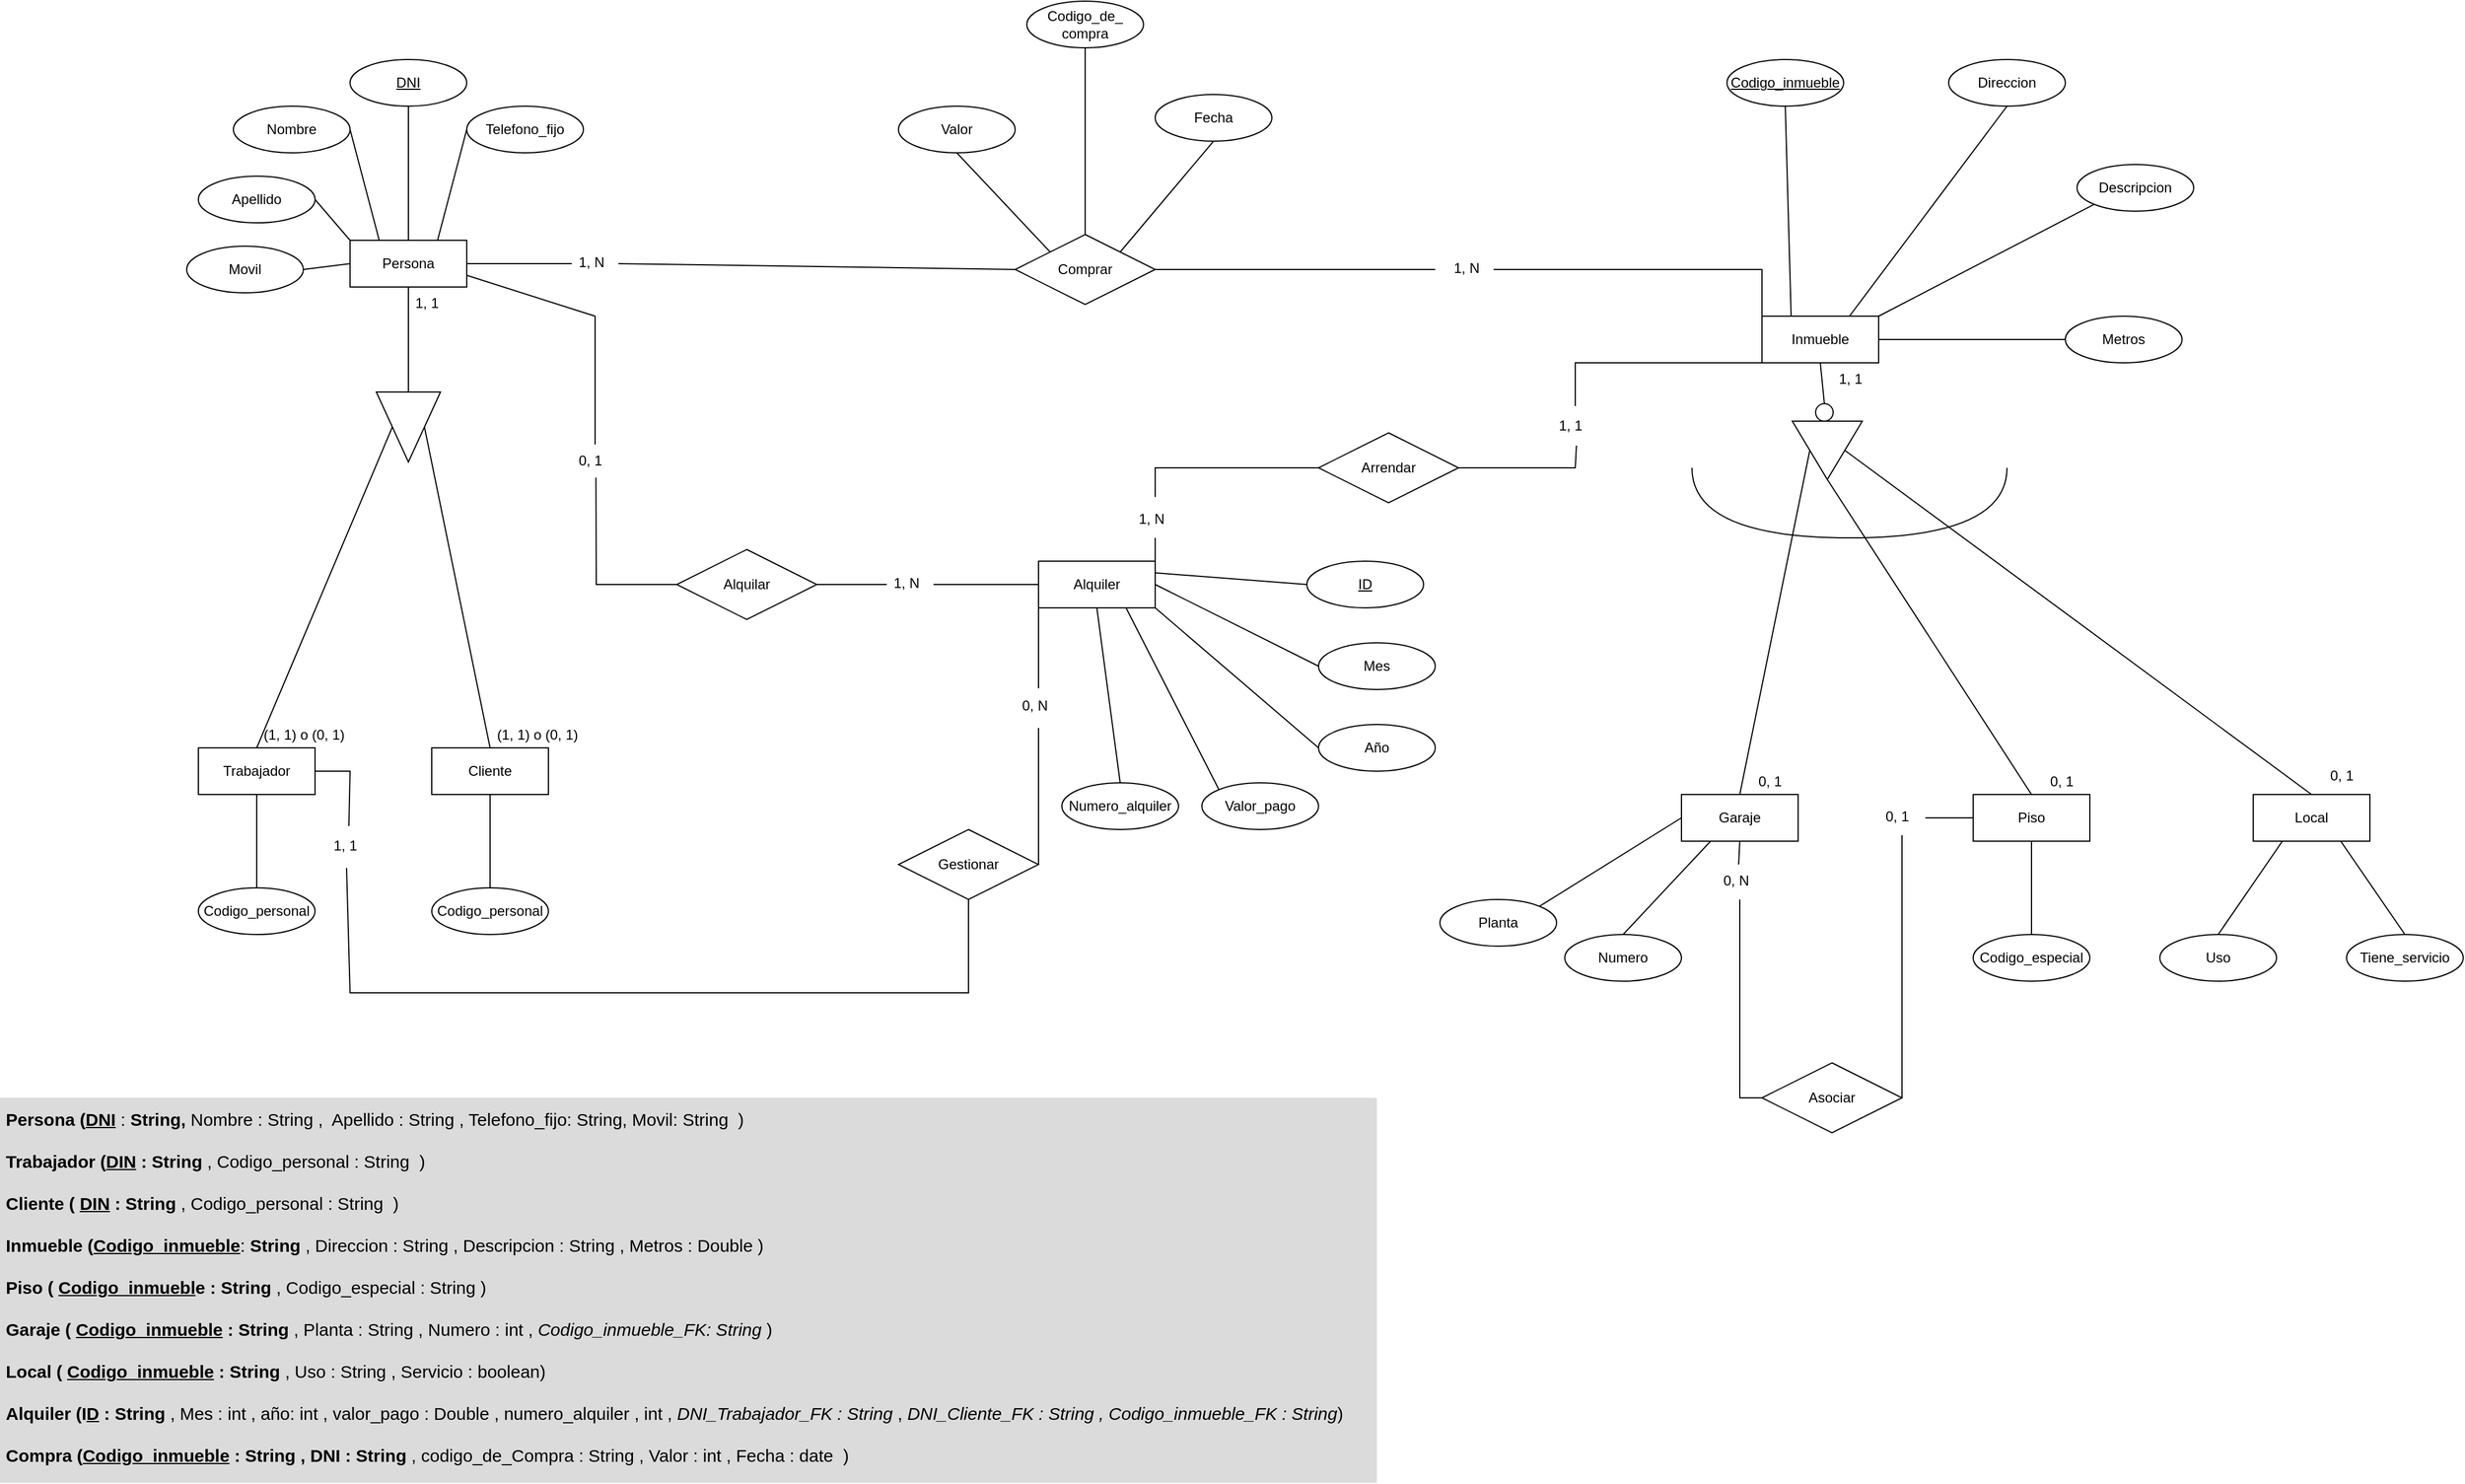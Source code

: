<mxfile version="22.0.4" type="github">
  <diagram name="Página-1" id="a1RyxE_Y-MSOX4j9OYDZ">
    <mxGraphModel dx="4014" dy="1738" grid="1" gridSize="10" guides="1" tooltips="1" connect="1" arrows="1" fold="1" page="1" pageScale="1" pageWidth="827" pageHeight="1169" math="0" shadow="0">
      <root>
        <mxCell id="0" />
        <mxCell id="1" parent="0" />
        <mxCell id="8C2Y239VdLHNd9cbPgNQ-3" value="Inmueble" style="whiteSpace=wrap;html=1;align=center;" parent="1" vertex="1">
          <mxGeometry x="830" y="410" width="100" height="40" as="geometry" />
        </mxCell>
        <mxCell id="8C2Y239VdLHNd9cbPgNQ-4" value="Piso" style="whiteSpace=wrap;html=1;align=center;" parent="1" vertex="1">
          <mxGeometry x="1011" y="820" width="100" height="40" as="geometry" />
        </mxCell>
        <mxCell id="8C2Y239VdLHNd9cbPgNQ-5" value="Local" style="whiteSpace=wrap;html=1;align=center;" parent="1" vertex="1">
          <mxGeometry x="1251" y="820" width="100" height="40" as="geometry" />
        </mxCell>
        <mxCell id="8C2Y239VdLHNd9cbPgNQ-6" value="Garaje" style="whiteSpace=wrap;html=1;align=center;" parent="1" vertex="1">
          <mxGeometry x="761" y="820" width="100" height="40" as="geometry" />
        </mxCell>
        <mxCell id="8C2Y239VdLHNd9cbPgNQ-7" value="Codigo_inmueble" style="ellipse;whiteSpace=wrap;html=1;align=center;fontStyle=4;" parent="1" vertex="1">
          <mxGeometry x="800" y="190" width="100" height="40" as="geometry" />
        </mxCell>
        <mxCell id="8C2Y239VdLHNd9cbPgNQ-9" value="Metros" style="ellipse;whiteSpace=wrap;html=1;align=center;" parent="1" vertex="1">
          <mxGeometry x="1090" y="410" width="100" height="40" as="geometry" />
        </mxCell>
        <mxCell id="8C2Y239VdLHNd9cbPgNQ-10" value="Descripcion" style="ellipse;whiteSpace=wrap;html=1;align=center;" parent="1" vertex="1">
          <mxGeometry x="1100" y="280" width="100" height="40" as="geometry" />
        </mxCell>
        <mxCell id="8C2Y239VdLHNd9cbPgNQ-11" value="Direccion" style="ellipse;whiteSpace=wrap;html=1;align=center;" parent="1" vertex="1">
          <mxGeometry x="990" y="190" width="100" height="40" as="geometry" />
        </mxCell>
        <mxCell id="8C2Y239VdLHNd9cbPgNQ-12" value="Codigo_especial" style="ellipse;whiteSpace=wrap;html=1;align=center;" parent="1" vertex="1">
          <mxGeometry x="1011" y="940" width="100" height="40" as="geometry" />
        </mxCell>
        <mxCell id="8C2Y239VdLHNd9cbPgNQ-13" value="Uso" style="ellipse;whiteSpace=wrap;html=1;align=center;" parent="1" vertex="1">
          <mxGeometry x="1171" y="940" width="100" height="40" as="geometry" />
        </mxCell>
        <mxCell id="8C2Y239VdLHNd9cbPgNQ-14" value="Tiene_servicio" style="ellipse;whiteSpace=wrap;html=1;align=center;" parent="1" vertex="1">
          <mxGeometry x="1331" y="940" width="100" height="40" as="geometry" />
        </mxCell>
        <mxCell id="8C2Y239VdLHNd9cbPgNQ-15" value="" style="endArrow=none;html=1;rounded=0;entryX=0.5;entryY=1;entryDx=0;entryDy=0;" parent="1" source="8C2Y239VdLHNd9cbPgNQ-12" target="8C2Y239VdLHNd9cbPgNQ-4" edge="1">
          <mxGeometry relative="1" as="geometry">
            <mxPoint x="891" y="840" as="sourcePoint" />
            <mxPoint x="1051" y="840" as="targetPoint" />
          </mxGeometry>
        </mxCell>
        <mxCell id="8C2Y239VdLHNd9cbPgNQ-16" value="" style="endArrow=none;html=1;rounded=0;entryX=0.25;entryY=1;entryDx=0;entryDy=0;exitX=0.5;exitY=0;exitDx=0;exitDy=0;" parent="1" source="8C2Y239VdLHNd9cbPgNQ-13" target="8C2Y239VdLHNd9cbPgNQ-5" edge="1">
          <mxGeometry relative="1" as="geometry">
            <mxPoint x="1071" y="950" as="sourcePoint" />
            <mxPoint x="1071" y="870" as="targetPoint" />
          </mxGeometry>
        </mxCell>
        <mxCell id="8C2Y239VdLHNd9cbPgNQ-17" value="" style="endArrow=none;html=1;rounded=0;entryX=0.75;entryY=1;entryDx=0;entryDy=0;exitX=0.5;exitY=0;exitDx=0;exitDy=0;" parent="1" source="8C2Y239VdLHNd9cbPgNQ-14" target="8C2Y239VdLHNd9cbPgNQ-5" edge="1">
          <mxGeometry relative="1" as="geometry">
            <mxPoint x="1231" y="950" as="sourcePoint" />
            <mxPoint x="1266" y="870" as="targetPoint" />
          </mxGeometry>
        </mxCell>
        <mxCell id="8C2Y239VdLHNd9cbPgNQ-19" value="Numero" style="ellipse;whiteSpace=wrap;html=1;align=center;" parent="1" vertex="1">
          <mxGeometry x="661" y="940" width="100" height="40" as="geometry" />
        </mxCell>
        <mxCell id="8C2Y239VdLHNd9cbPgNQ-20" value="Planta" style="ellipse;whiteSpace=wrap;html=1;align=center;" parent="1" vertex="1">
          <mxGeometry x="554" y="910" width="100" height="40" as="geometry" />
        </mxCell>
        <mxCell id="8C2Y239VdLHNd9cbPgNQ-21" value="" style="endArrow=none;html=1;rounded=0;entryX=0;entryY=0.5;entryDx=0;entryDy=0;exitX=1;exitY=0;exitDx=0;exitDy=0;" parent="1" source="8C2Y239VdLHNd9cbPgNQ-20" target="8C2Y239VdLHNd9cbPgNQ-6" edge="1">
          <mxGeometry relative="1" as="geometry">
            <mxPoint x="1071" y="950" as="sourcePoint" />
            <mxPoint x="1071" y="870" as="targetPoint" />
          </mxGeometry>
        </mxCell>
        <mxCell id="8C2Y239VdLHNd9cbPgNQ-22" value="" style="endArrow=none;html=1;rounded=0;entryX=0.25;entryY=1;entryDx=0;entryDy=0;exitX=0.5;exitY=0;exitDx=0;exitDy=0;" parent="1" source="8C2Y239VdLHNd9cbPgNQ-19" target="8C2Y239VdLHNd9cbPgNQ-6" edge="1">
          <mxGeometry relative="1" as="geometry">
            <mxPoint x="901" y="950" as="sourcePoint" />
            <mxPoint x="846" y="870" as="targetPoint" />
          </mxGeometry>
        </mxCell>
        <mxCell id="8C2Y239VdLHNd9cbPgNQ-24" value="" style="endArrow=none;html=1;rounded=0;entryX=1;entryY=0.5;entryDx=0;entryDy=0;exitX=0;exitY=0.5;exitDx=0;exitDy=0;" parent="1" source="8C2Y239VdLHNd9cbPgNQ-9" target="8C2Y239VdLHNd9cbPgNQ-3" edge="1">
          <mxGeometry relative="1" as="geometry">
            <mxPoint x="920" y="420" as="sourcePoint" />
            <mxPoint x="710" y="500" as="targetPoint" />
          </mxGeometry>
        </mxCell>
        <mxCell id="8C2Y239VdLHNd9cbPgNQ-25" value="" style="endArrow=none;html=1;rounded=0;entryX=0.25;entryY=0;entryDx=0;entryDy=0;exitX=0.5;exitY=1;exitDx=0;exitDy=0;" parent="1" source="8C2Y239VdLHNd9cbPgNQ-7" target="8C2Y239VdLHNd9cbPgNQ-3" edge="1">
          <mxGeometry relative="1" as="geometry">
            <mxPoint x="550" y="400" as="sourcePoint" />
            <mxPoint x="710" y="400" as="targetPoint" />
          </mxGeometry>
        </mxCell>
        <mxCell id="8C2Y239VdLHNd9cbPgNQ-26" value="" style="endArrow=none;html=1;rounded=0;entryX=0.5;entryY=1;entryDx=0;entryDy=0;exitX=0.75;exitY=0;exitDx=0;exitDy=0;" parent="1" source="8C2Y239VdLHNd9cbPgNQ-3" target="8C2Y239VdLHNd9cbPgNQ-11" edge="1">
          <mxGeometry relative="1" as="geometry">
            <mxPoint x="550" y="400" as="sourcePoint" />
            <mxPoint x="710" y="400" as="targetPoint" />
          </mxGeometry>
        </mxCell>
        <mxCell id="8C2Y239VdLHNd9cbPgNQ-27" value="" style="endArrow=none;html=1;rounded=0;entryX=0;entryY=1;entryDx=0;entryDy=0;exitX=1;exitY=0;exitDx=0;exitDy=0;" parent="1" source="8C2Y239VdLHNd9cbPgNQ-3" target="8C2Y239VdLHNd9cbPgNQ-10" edge="1">
          <mxGeometry relative="1" as="geometry">
            <mxPoint x="550" y="400" as="sourcePoint" />
            <mxPoint x="710" y="400" as="targetPoint" />
          </mxGeometry>
        </mxCell>
        <mxCell id="8C2Y239VdLHNd9cbPgNQ-29" value="Cliente" style="whiteSpace=wrap;html=1;align=center;" parent="1" vertex="1">
          <mxGeometry x="-310" y="780" width="100" height="40" as="geometry" />
        </mxCell>
        <mxCell id="8C2Y239VdLHNd9cbPgNQ-30" value="Trabajador" style="whiteSpace=wrap;html=1;align=center;" parent="1" vertex="1">
          <mxGeometry x="-510" y="780" width="100" height="40" as="geometry" />
        </mxCell>
        <mxCell id="8C2Y239VdLHNd9cbPgNQ-31" value="Persona" style="whiteSpace=wrap;html=1;align=center;" parent="1" vertex="1">
          <mxGeometry x="-380" y="345" width="100" height="40" as="geometry" />
        </mxCell>
        <mxCell id="8C2Y239VdLHNd9cbPgNQ-32" value="DNI" style="ellipse;whiteSpace=wrap;html=1;align=center;fontStyle=4;" parent="1" vertex="1">
          <mxGeometry x="-380" y="190" width="100" height="40" as="geometry" />
        </mxCell>
        <mxCell id="8C2Y239VdLHNd9cbPgNQ-33" value="Telefono_fijo" style="ellipse;whiteSpace=wrap;html=1;align=center;" parent="1" vertex="1">
          <mxGeometry x="-280" y="230" width="100" height="40" as="geometry" />
        </mxCell>
        <mxCell id="8C2Y239VdLHNd9cbPgNQ-35" value="Movil" style="ellipse;whiteSpace=wrap;html=1;align=center;" parent="1" vertex="1">
          <mxGeometry x="-520" y="350" width="100" height="40" as="geometry" />
        </mxCell>
        <mxCell id="8C2Y239VdLHNd9cbPgNQ-36" value="Apellido" style="ellipse;whiteSpace=wrap;html=1;align=center;" parent="1" vertex="1">
          <mxGeometry x="-510" y="290" width="100" height="40" as="geometry" />
        </mxCell>
        <mxCell id="8C2Y239VdLHNd9cbPgNQ-37" value="Nombre" style="ellipse;whiteSpace=wrap;html=1;align=center;" parent="1" vertex="1">
          <mxGeometry x="-480" y="230" width="100" height="40" as="geometry" />
        </mxCell>
        <mxCell id="8C2Y239VdLHNd9cbPgNQ-38" value="" style="endArrow=none;html=1;rounded=0;entryX=0.5;entryY=1;entryDx=0;entryDy=0;exitX=0.5;exitY=0;exitDx=0;exitDy=0;" parent="1" source="8C2Y239VdLHNd9cbPgNQ-31" target="8C2Y239VdLHNd9cbPgNQ-32" edge="1">
          <mxGeometry relative="1" as="geometry">
            <mxPoint x="-70" y="530" as="sourcePoint" />
            <mxPoint x="90" y="530" as="targetPoint" />
          </mxGeometry>
        </mxCell>
        <mxCell id="8C2Y239VdLHNd9cbPgNQ-39" value="" style="endArrow=none;html=1;rounded=0;entryX=1;entryY=0.5;entryDx=0;entryDy=0;exitX=0.25;exitY=0;exitDx=0;exitDy=0;" parent="1" source="8C2Y239VdLHNd9cbPgNQ-31" target="8C2Y239VdLHNd9cbPgNQ-37" edge="1">
          <mxGeometry relative="1" as="geometry">
            <mxPoint x="-70" y="530" as="sourcePoint" />
            <mxPoint x="90" y="530" as="targetPoint" />
          </mxGeometry>
        </mxCell>
        <mxCell id="8C2Y239VdLHNd9cbPgNQ-40" value="" style="endArrow=none;html=1;rounded=0;entryX=0;entryY=0;entryDx=0;entryDy=0;exitX=1;exitY=0.5;exitDx=0;exitDy=0;" parent="1" source="8C2Y239VdLHNd9cbPgNQ-36" target="8C2Y239VdLHNd9cbPgNQ-31" edge="1">
          <mxGeometry relative="1" as="geometry">
            <mxPoint x="-420" y="370" as="sourcePoint" />
            <mxPoint x="90" y="530" as="targetPoint" />
          </mxGeometry>
        </mxCell>
        <mxCell id="8C2Y239VdLHNd9cbPgNQ-41" value="" style="endArrow=none;html=1;rounded=0;entryX=0;entryY=0.5;entryDx=0;entryDy=0;exitX=0.75;exitY=0;exitDx=0;exitDy=0;" parent="1" source="8C2Y239VdLHNd9cbPgNQ-31" target="8C2Y239VdLHNd9cbPgNQ-33" edge="1">
          <mxGeometry relative="1" as="geometry">
            <mxPoint x="-345" y="360" as="sourcePoint" />
            <mxPoint x="-370" y="260" as="targetPoint" />
          </mxGeometry>
        </mxCell>
        <mxCell id="8C2Y239VdLHNd9cbPgNQ-43" value="" style="endArrow=none;html=1;rounded=0;entryX=1;entryY=0.5;entryDx=0;entryDy=0;exitX=0;exitY=0.5;exitDx=0;exitDy=0;" parent="1" source="8C2Y239VdLHNd9cbPgNQ-31" target="8C2Y239VdLHNd9cbPgNQ-35" edge="1">
          <mxGeometry relative="1" as="geometry">
            <mxPoint x="-70" y="530" as="sourcePoint" />
            <mxPoint x="90" y="530" as="targetPoint" />
          </mxGeometry>
        </mxCell>
        <mxCell id="8C2Y239VdLHNd9cbPgNQ-44" value="Codigo_personal" style="ellipse;whiteSpace=wrap;html=1;align=center;" parent="1" vertex="1">
          <mxGeometry x="-510" y="900" width="100" height="40" as="geometry" />
        </mxCell>
        <mxCell id="8C2Y239VdLHNd9cbPgNQ-45" value="Codigo_personal" style="ellipse;whiteSpace=wrap;html=1;align=center;" parent="1" vertex="1">
          <mxGeometry x="-310" y="900" width="100" height="40" as="geometry" />
        </mxCell>
        <mxCell id="8C2Y239VdLHNd9cbPgNQ-46" value="" style="endArrow=none;html=1;rounded=0;exitX=0.5;exitY=0;exitDx=0;exitDy=0;entryX=0.5;entryY=1;entryDx=0;entryDy=0;" parent="1" source="8C2Y239VdLHNd9cbPgNQ-44" target="8C2Y239VdLHNd9cbPgNQ-30" edge="1">
          <mxGeometry relative="1" as="geometry">
            <mxPoint x="-100" y="900" as="sourcePoint" />
            <mxPoint x="60" y="900" as="targetPoint" />
          </mxGeometry>
        </mxCell>
        <mxCell id="8C2Y239VdLHNd9cbPgNQ-47" value="" style="endArrow=none;html=1;rounded=0;exitX=0.5;exitY=0;exitDx=0;exitDy=0;entryX=0.5;entryY=1;entryDx=0;entryDy=0;" parent="1" source="8C2Y239VdLHNd9cbPgNQ-45" target="8C2Y239VdLHNd9cbPgNQ-29" edge="1">
          <mxGeometry relative="1" as="geometry">
            <mxPoint x="-450" y="910" as="sourcePoint" />
            <mxPoint x="-450" y="830" as="targetPoint" />
          </mxGeometry>
        </mxCell>
        <mxCell id="8C2Y239VdLHNd9cbPgNQ-48" value="Comprar" style="shape=rhombus;perimeter=rhombusPerimeter;whiteSpace=wrap;html=1;align=center;" parent="1" vertex="1">
          <mxGeometry x="190" y="340" width="120" height="60" as="geometry" />
        </mxCell>
        <mxCell id="8C2Y239VdLHNd9cbPgNQ-52" value="" style="endArrow=none;html=1;rounded=0;entryX=0;entryY=0;entryDx=0;entryDy=0;exitX=1;exitY=0.5;exitDx=0;exitDy=0;" parent="1" source="8C2Y239VdLHNd9cbPgNQ-54" target="8C2Y239VdLHNd9cbPgNQ-3" edge="1">
          <mxGeometry relative="1" as="geometry">
            <mxPoint x="160" y="500" as="sourcePoint" />
            <mxPoint x="320" y="500" as="targetPoint" />
            <Array as="points">
              <mxPoint x="670" y="370" />
              <mxPoint x="830" y="370" />
            </Array>
          </mxGeometry>
        </mxCell>
        <mxCell id="8C2Y239VdLHNd9cbPgNQ-55" value="" style="endArrow=none;html=1;rounded=0;exitX=1;exitY=0.5;exitDx=0;exitDy=0;" parent="1" source="8C2Y239VdLHNd9cbPgNQ-48" edge="1">
          <mxGeometry relative="1" as="geometry">
            <mxPoint x="310" y="370" as="sourcePoint" />
            <mxPoint x="550" y="370" as="targetPoint" />
            <Array as="points" />
          </mxGeometry>
        </mxCell>
        <mxCell id="8C2Y239VdLHNd9cbPgNQ-54" value="1, N" style="text;strokeColor=none;fillColor=none;spacingLeft=4;spacingRight=4;overflow=hidden;rotatable=0;points=[[0,0.5],[1,0.5]];portConstraint=eastwest;fontSize=12;whiteSpace=wrap;html=1;" parent="1" vertex="1">
          <mxGeometry x="560" y="355" width="40" height="30" as="geometry" />
        </mxCell>
        <mxCell id="8C2Y239VdLHNd9cbPgNQ-57" value="" style="endArrow=none;html=1;rounded=0;exitX=1;exitY=0.5;exitDx=0;exitDy=0;entryX=0;entryY=0.5;entryDx=0;entryDy=0;" parent="1" source="8C2Y239VdLHNd9cbPgNQ-31" target="8C2Y239VdLHNd9cbPgNQ-56" edge="1">
          <mxGeometry relative="1" as="geometry">
            <mxPoint x="-280" y="360" as="sourcePoint" />
            <mxPoint x="-40" y="300" as="targetPoint" />
            <Array as="points" />
          </mxGeometry>
        </mxCell>
        <mxCell id="8C2Y239VdLHNd9cbPgNQ-56" value="1, N" style="text;strokeColor=none;fillColor=none;spacingLeft=4;spacingRight=4;overflow=hidden;rotatable=0;points=[[0,0.5],[1,0.5]];portConstraint=eastwest;fontSize=12;whiteSpace=wrap;html=1;" parent="1" vertex="1">
          <mxGeometry x="-190" y="350" width="40" height="30" as="geometry" />
        </mxCell>
        <mxCell id="8C2Y239VdLHNd9cbPgNQ-58" value="" style="endArrow=none;html=1;rounded=0;exitX=1;exitY=0.5;exitDx=0;exitDy=0;entryX=0;entryY=0.5;entryDx=0;entryDy=0;" parent="1" source="8C2Y239VdLHNd9cbPgNQ-56" target="8C2Y239VdLHNd9cbPgNQ-48" edge="1">
          <mxGeometry relative="1" as="geometry">
            <mxPoint x="160" y="600" as="sourcePoint" />
            <mxPoint x="320" y="600" as="targetPoint" />
          </mxGeometry>
        </mxCell>
        <mxCell id="8C2Y239VdLHNd9cbPgNQ-59" value="Codigo_de_ compra" style="ellipse;whiteSpace=wrap;html=1;align=center;" parent="1" vertex="1">
          <mxGeometry x="200" y="140" width="100" height="40" as="geometry" />
        </mxCell>
        <mxCell id="8C2Y239VdLHNd9cbPgNQ-60" value="Valor" style="ellipse;whiteSpace=wrap;html=1;align=center;" parent="1" vertex="1">
          <mxGeometry x="90" y="230" width="100" height="40" as="geometry" />
        </mxCell>
        <mxCell id="8C2Y239VdLHNd9cbPgNQ-61" value="Fecha" style="ellipse;whiteSpace=wrap;html=1;align=center;" parent="1" vertex="1">
          <mxGeometry x="310" y="220" width="100" height="40" as="geometry" />
        </mxCell>
        <mxCell id="8C2Y239VdLHNd9cbPgNQ-62" value="" style="endArrow=none;html=1;rounded=0;exitX=0.5;exitY=0;exitDx=0;exitDy=0;entryX=0.5;entryY=1;entryDx=0;entryDy=0;" parent="1" source="8C2Y239VdLHNd9cbPgNQ-48" target="8C2Y239VdLHNd9cbPgNQ-59" edge="1">
          <mxGeometry relative="1" as="geometry">
            <mxPoint x="160" y="300" as="sourcePoint" />
            <mxPoint x="320" y="300" as="targetPoint" />
          </mxGeometry>
        </mxCell>
        <mxCell id="8C2Y239VdLHNd9cbPgNQ-63" value="" style="endArrow=none;html=1;rounded=0;exitX=0.5;exitY=1;exitDx=0;exitDy=0;entryX=0;entryY=0;entryDx=0;entryDy=0;" parent="1" source="8C2Y239VdLHNd9cbPgNQ-60" target="8C2Y239VdLHNd9cbPgNQ-48" edge="1">
          <mxGeometry relative="1" as="geometry">
            <mxPoint x="160" y="300" as="sourcePoint" />
            <mxPoint x="320" y="300" as="targetPoint" />
          </mxGeometry>
        </mxCell>
        <mxCell id="8C2Y239VdLHNd9cbPgNQ-64" value="" style="endArrow=none;html=1;rounded=0;entryX=0.5;entryY=1;entryDx=0;entryDy=0;exitX=1;exitY=0;exitDx=0;exitDy=0;" parent="1" source="8C2Y239VdLHNd9cbPgNQ-48" target="8C2Y239VdLHNd9cbPgNQ-61" edge="1">
          <mxGeometry relative="1" as="geometry">
            <mxPoint x="160" y="300" as="sourcePoint" />
            <mxPoint x="320" y="300" as="targetPoint" />
          </mxGeometry>
        </mxCell>
        <mxCell id="8C2Y239VdLHNd9cbPgNQ-65" value="Alquiler" style="whiteSpace=wrap;html=1;align=center;" parent="1" vertex="1">
          <mxGeometry x="210" y="620" width="100" height="40" as="geometry" />
        </mxCell>
        <mxCell id="8C2Y239VdLHNd9cbPgNQ-67" value="Arrendar" style="shape=rhombus;perimeter=rhombusPerimeter;whiteSpace=wrap;html=1;align=center;" parent="1" vertex="1">
          <mxGeometry x="450" y="510" width="120" height="60" as="geometry" />
        </mxCell>
        <mxCell id="8C2Y239VdLHNd9cbPgNQ-68" value="Gestionar" style="shape=rhombus;perimeter=rhombusPerimeter;whiteSpace=wrap;html=1;align=center;" parent="1" vertex="1">
          <mxGeometry x="90" y="850" width="120" height="60" as="geometry" />
        </mxCell>
        <mxCell id="8C2Y239VdLHNd9cbPgNQ-69" value="ID" style="ellipse;whiteSpace=wrap;html=1;align=center;fontStyle=4;" parent="1" vertex="1">
          <mxGeometry x="440" y="620" width="100" height="40" as="geometry" />
        </mxCell>
        <mxCell id="8C2Y239VdLHNd9cbPgNQ-70" value="Numero_alquiler" style="ellipse;whiteSpace=wrap;html=1;align=center;" parent="1" vertex="1">
          <mxGeometry x="230" y="810" width="100" height="40" as="geometry" />
        </mxCell>
        <mxCell id="8C2Y239VdLHNd9cbPgNQ-71" value="Valor_pago" style="ellipse;whiteSpace=wrap;html=1;align=center;" parent="1" vertex="1">
          <mxGeometry x="350" y="810" width="100" height="40" as="geometry" />
        </mxCell>
        <mxCell id="8C2Y239VdLHNd9cbPgNQ-72" value="Año" style="ellipse;whiteSpace=wrap;html=1;align=center;" parent="1" vertex="1">
          <mxGeometry x="450" y="760" width="100" height="40" as="geometry" />
        </mxCell>
        <mxCell id="8C2Y239VdLHNd9cbPgNQ-73" value="Mes" style="ellipse;whiteSpace=wrap;html=1;align=center;" parent="1" vertex="1">
          <mxGeometry x="450" y="690" width="100" height="40" as="geometry" />
        </mxCell>
        <mxCell id="8C2Y239VdLHNd9cbPgNQ-74" value="" style="endArrow=none;html=1;rounded=0;entryX=0;entryY=1;entryDx=0;entryDy=0;exitX=0.5;exitY=-0.1;exitDx=0;exitDy=0;exitPerimeter=0;" parent="1" source="8C2Y239VdLHNd9cbPgNQ-76" target="8C2Y239VdLHNd9cbPgNQ-3" edge="1">
          <mxGeometry relative="1" as="geometry">
            <mxPoint x="670" y="500" as="sourcePoint" />
            <mxPoint x="260" y="450" as="targetPoint" />
            <Array as="points">
              <mxPoint x="670" y="450" />
            </Array>
          </mxGeometry>
        </mxCell>
        <mxCell id="8C2Y239VdLHNd9cbPgNQ-75" value="" style="endArrow=none;html=1;rounded=0;entryX=0;entryY=0.5;entryDx=0;entryDy=0;exitX=0.5;exitY=-0.167;exitDx=0;exitDy=0;exitPerimeter=0;" parent="1" source="8C2Y239VdLHNd9cbPgNQ-78" target="8C2Y239VdLHNd9cbPgNQ-67" edge="1">
          <mxGeometry relative="1" as="geometry">
            <mxPoint x="100" y="450" as="sourcePoint" />
            <mxPoint x="260" y="450" as="targetPoint" />
            <Array as="points">
              <mxPoint x="310" y="540" />
            </Array>
          </mxGeometry>
        </mxCell>
        <mxCell id="8C2Y239VdLHNd9cbPgNQ-77" value="" style="endArrow=none;html=1;rounded=0;entryX=0.525;entryY=1.033;entryDx=0;entryDy=0;exitX=1;exitY=0.5;exitDx=0;exitDy=0;entryPerimeter=0;" parent="1" source="8C2Y239VdLHNd9cbPgNQ-67" target="8C2Y239VdLHNd9cbPgNQ-76" edge="1">
          <mxGeometry relative="1" as="geometry">
            <mxPoint x="570" y="540" as="sourcePoint" />
            <mxPoint x="670" y="460" as="targetPoint" />
            <Array as="points">
              <mxPoint x="670" y="540" />
            </Array>
          </mxGeometry>
        </mxCell>
        <mxCell id="8C2Y239VdLHNd9cbPgNQ-76" value="1, 1" style="text;strokeColor=none;fillColor=none;spacingLeft=4;spacingRight=4;overflow=hidden;rotatable=0;points=[[0,0.5],[1,0.5]];portConstraint=eastwest;fontSize=12;whiteSpace=wrap;html=1;" parent="1" vertex="1">
          <mxGeometry x="650" y="490" width="40" height="30" as="geometry" />
        </mxCell>
        <mxCell id="8C2Y239VdLHNd9cbPgNQ-78" value="1, N" style="text;strokeColor=none;fillColor=none;spacingLeft=4;spacingRight=4;overflow=hidden;rotatable=0;points=[[0,0.5],[1,0.5]];portConstraint=eastwest;fontSize=12;whiteSpace=wrap;html=1;" parent="1" vertex="1">
          <mxGeometry x="290" y="570" width="40" height="30" as="geometry" />
        </mxCell>
        <mxCell id="8C2Y239VdLHNd9cbPgNQ-80" value="" style="endArrow=none;html=1;rounded=0;exitX=1;exitY=0;exitDx=0;exitDy=0;" parent="1" source="8C2Y239VdLHNd9cbPgNQ-65" edge="1">
          <mxGeometry relative="1" as="geometry">
            <mxPoint x="100" y="650" as="sourcePoint" />
            <mxPoint x="310" y="600" as="targetPoint" />
          </mxGeometry>
        </mxCell>
        <mxCell id="8C2Y239VdLHNd9cbPgNQ-82" value="" style="endArrow=none;html=1;rounded=0;entryX=0;entryY=1;entryDx=0;entryDy=0;exitX=0.5;exitY=-0.033;exitDx=0;exitDy=0;exitPerimeter=0;" parent="1" source="8C2Y239VdLHNd9cbPgNQ-99" target="8C2Y239VdLHNd9cbPgNQ-65" edge="1">
          <mxGeometry relative="1" as="geometry">
            <mxPoint x="100" y="650" as="sourcePoint" />
            <mxPoint x="260" y="650" as="targetPoint" />
            <Array as="points" />
          </mxGeometry>
        </mxCell>
        <mxCell id="8C2Y239VdLHNd9cbPgNQ-90" value="Alquilar" style="shape=rhombus;perimeter=rhombusPerimeter;whiteSpace=wrap;html=1;align=center;" parent="1" vertex="1">
          <mxGeometry x="-100" y="610" width="120" height="60" as="geometry" />
        </mxCell>
        <mxCell id="8C2Y239VdLHNd9cbPgNQ-91" value="" style="endArrow=none;html=1;rounded=0;exitX=0.518;exitY=0.947;exitDx=0;exitDy=0;entryX=0;entryY=0.5;entryDx=0;entryDy=0;exitPerimeter=0;" parent="1" source="8C2Y239VdLHNd9cbPgNQ-104" target="8C2Y239VdLHNd9cbPgNQ-90" edge="1">
          <mxGeometry relative="1" as="geometry">
            <mxPoint x="100" y="850" as="sourcePoint" />
            <mxPoint x="260" y="850" as="targetPoint" />
            <Array as="points">
              <mxPoint x="-169" y="640" />
            </Array>
          </mxGeometry>
        </mxCell>
        <mxCell id="8C2Y239VdLHNd9cbPgNQ-93" value="" style="endArrow=none;html=1;rounded=0;entryX=0;entryY=0.5;entryDx=0;entryDy=0;exitX=1;exitY=0.5;exitDx=0;exitDy=0;" parent="1" source="8C2Y239VdLHNd9cbPgNQ-102" target="8C2Y239VdLHNd9cbPgNQ-65" edge="1">
          <mxGeometry relative="1" as="geometry">
            <mxPoint x="100" y="850" as="sourcePoint" />
            <mxPoint x="260" y="850" as="targetPoint" />
          </mxGeometry>
        </mxCell>
        <mxCell id="8C2Y239VdLHNd9cbPgNQ-94" value="" style="endArrow=none;html=1;rounded=0;exitX=0.5;exitY=1;exitDx=0;exitDy=0;entryX=0.5;entryY=0;entryDx=0;entryDy=0;" parent="1" source="8C2Y239VdLHNd9cbPgNQ-65" target="8C2Y239VdLHNd9cbPgNQ-70" edge="1">
          <mxGeometry relative="1" as="geometry">
            <mxPoint x="100" y="850" as="sourcePoint" />
            <mxPoint x="260" y="850" as="targetPoint" />
          </mxGeometry>
        </mxCell>
        <mxCell id="8C2Y239VdLHNd9cbPgNQ-95" value="" style="endArrow=none;html=1;rounded=0;exitX=0.75;exitY=1;exitDx=0;exitDy=0;entryX=0;entryY=0;entryDx=0;entryDy=0;" parent="1" source="8C2Y239VdLHNd9cbPgNQ-65" target="8C2Y239VdLHNd9cbPgNQ-71" edge="1">
          <mxGeometry relative="1" as="geometry">
            <mxPoint x="270" y="670" as="sourcePoint" />
            <mxPoint x="290" y="820" as="targetPoint" />
          </mxGeometry>
        </mxCell>
        <mxCell id="8C2Y239VdLHNd9cbPgNQ-96" value="" style="endArrow=none;html=1;rounded=0;exitX=1;exitY=1;exitDx=0;exitDy=0;entryX=0;entryY=0.5;entryDx=0;entryDy=0;" parent="1" source="8C2Y239VdLHNd9cbPgNQ-65" target="8C2Y239VdLHNd9cbPgNQ-72" edge="1">
          <mxGeometry relative="1" as="geometry">
            <mxPoint x="295" y="670" as="sourcePoint" />
            <mxPoint x="365" y="826" as="targetPoint" />
          </mxGeometry>
        </mxCell>
        <mxCell id="8C2Y239VdLHNd9cbPgNQ-97" value="" style="endArrow=none;html=1;rounded=0;exitX=1;exitY=0.5;exitDx=0;exitDy=0;entryX=0;entryY=0.5;entryDx=0;entryDy=0;" parent="1" source="8C2Y239VdLHNd9cbPgNQ-65" target="8C2Y239VdLHNd9cbPgNQ-73" edge="1">
          <mxGeometry relative="1" as="geometry">
            <mxPoint x="320" y="670" as="sourcePoint" />
            <mxPoint x="460" y="790" as="targetPoint" />
          </mxGeometry>
        </mxCell>
        <mxCell id="8C2Y239VdLHNd9cbPgNQ-98" value="" style="endArrow=none;html=1;rounded=0;exitX=1;exitY=0.25;exitDx=0;exitDy=0;entryX=0;entryY=0.5;entryDx=0;entryDy=0;" parent="1" source="8C2Y239VdLHNd9cbPgNQ-65" target="8C2Y239VdLHNd9cbPgNQ-69" edge="1">
          <mxGeometry relative="1" as="geometry">
            <mxPoint x="320" y="650" as="sourcePoint" />
            <mxPoint x="460" y="720" as="targetPoint" />
          </mxGeometry>
        </mxCell>
        <mxCell id="8C2Y239VdLHNd9cbPgNQ-99" value="0, N" style="text;strokeColor=none;fillColor=none;spacingLeft=4;spacingRight=4;overflow=hidden;rotatable=0;points=[[0,0.5],[1,0.5]];portConstraint=eastwest;fontSize=12;whiteSpace=wrap;html=1;" parent="1" vertex="1">
          <mxGeometry x="190" y="730" width="40" height="30" as="geometry" />
        </mxCell>
        <mxCell id="8C2Y239VdLHNd9cbPgNQ-101" value="" style="endArrow=none;html=1;rounded=0;entryX=0.5;entryY=1.1;entryDx=0;entryDy=0;entryPerimeter=0;exitX=1;exitY=0.5;exitDx=0;exitDy=0;" parent="1" source="8C2Y239VdLHNd9cbPgNQ-68" target="8C2Y239VdLHNd9cbPgNQ-99" edge="1">
          <mxGeometry relative="1" as="geometry">
            <mxPoint x="100" y="850" as="sourcePoint" />
            <mxPoint x="260" y="850" as="targetPoint" />
          </mxGeometry>
        </mxCell>
        <mxCell id="8C2Y239VdLHNd9cbPgNQ-103" value="" style="endArrow=none;html=1;rounded=0;entryX=0;entryY=0.5;entryDx=0;entryDy=0;exitX=1;exitY=0.5;exitDx=0;exitDy=0;" parent="1" source="8C2Y239VdLHNd9cbPgNQ-90" target="8C2Y239VdLHNd9cbPgNQ-102" edge="1">
          <mxGeometry relative="1" as="geometry">
            <mxPoint x="20" y="640" as="sourcePoint" />
            <mxPoint x="210" y="640" as="targetPoint" />
          </mxGeometry>
        </mxCell>
        <mxCell id="8C2Y239VdLHNd9cbPgNQ-102" value="1, N" style="text;strokeColor=none;fillColor=none;spacingLeft=4;spacingRight=4;overflow=hidden;rotatable=0;points=[[0,0.5],[1,0.5]];portConstraint=eastwest;fontSize=12;whiteSpace=wrap;html=1;" parent="1" vertex="1">
          <mxGeometry x="80" y="625" width="40" height="30" as="geometry" />
        </mxCell>
        <mxCell id="8C2Y239VdLHNd9cbPgNQ-104" value="0, 1" style="text;strokeColor=none;fillColor=none;spacingLeft=4;spacingRight=4;overflow=hidden;rotatable=0;points=[[0,0.5],[1,0.5]];portConstraint=eastwest;fontSize=12;whiteSpace=wrap;html=1;" parent="1" vertex="1">
          <mxGeometry x="-190" y="520" width="40" height="30" as="geometry" />
        </mxCell>
        <mxCell id="8C2Y239VdLHNd9cbPgNQ-107" value="" style="endArrow=none;html=1;rounded=0;exitX=1;exitY=0.75;exitDx=0;exitDy=0;" parent="1" source="8C2Y239VdLHNd9cbPgNQ-31" edge="1">
          <mxGeometry relative="1" as="geometry">
            <mxPoint x="100" y="750" as="sourcePoint" />
            <mxPoint x="-170" y="520" as="targetPoint" />
            <Array as="points">
              <mxPoint x="-170" y="410" />
            </Array>
          </mxGeometry>
        </mxCell>
        <mxCell id="8C2Y239VdLHNd9cbPgNQ-108" value="1, 1" style="text;strokeColor=none;fillColor=none;spacingLeft=4;spacingRight=4;overflow=hidden;rotatable=0;points=[[0,0.5],[1,0.5]];portConstraint=eastwest;fontSize=12;whiteSpace=wrap;html=1;" parent="1" vertex="1">
          <mxGeometry x="-400" y="850" width="40" height="30" as="geometry" />
        </mxCell>
        <mxCell id="8C2Y239VdLHNd9cbPgNQ-109" value="" style="endArrow=none;html=1;rounded=0;exitX=1;exitY=0.5;exitDx=0;exitDy=0;entryX=0.475;entryY=-0.1;entryDx=0;entryDy=0;entryPerimeter=0;" parent="1" source="8C2Y239VdLHNd9cbPgNQ-30" target="8C2Y239VdLHNd9cbPgNQ-108" edge="1">
          <mxGeometry relative="1" as="geometry">
            <mxPoint x="100" y="650" as="sourcePoint" />
            <mxPoint x="260" y="650" as="targetPoint" />
            <Array as="points">
              <mxPoint x="-380" y="800" />
            </Array>
          </mxGeometry>
        </mxCell>
        <mxCell id="8C2Y239VdLHNd9cbPgNQ-110" value="" style="endArrow=none;html=1;rounded=0;exitX=0.425;exitY=1.1;exitDx=0;exitDy=0;exitPerimeter=0;entryX=0.5;entryY=1;entryDx=0;entryDy=0;" parent="1" source="8C2Y239VdLHNd9cbPgNQ-108" target="8C2Y239VdLHNd9cbPgNQ-68" edge="1">
          <mxGeometry relative="1" as="geometry">
            <mxPoint x="100" y="650" as="sourcePoint" />
            <mxPoint x="260" y="650" as="targetPoint" />
            <Array as="points">
              <mxPoint x="-380" y="990" />
              <mxPoint x="150" y="990" />
            </Array>
          </mxGeometry>
        </mxCell>
        <mxCell id="8C2Y239VdLHNd9cbPgNQ-111" value="" style="ellipse;whiteSpace=wrap;html=1;aspect=fixed;" parent="1" vertex="1">
          <mxGeometry x="876" y="485" width="15" height="15" as="geometry" />
        </mxCell>
        <mxCell id="8C2Y239VdLHNd9cbPgNQ-114" value="" style="triangle;whiteSpace=wrap;html=1;rotation=90;" parent="1" vertex="1">
          <mxGeometry x="861" y="495" width="50" height="60" as="geometry" />
        </mxCell>
        <mxCell id="8C2Y239VdLHNd9cbPgNQ-115" value="" style="endArrow=none;html=1;rounded=0;edgeStyle=orthogonalEdgeStyle;curved=1;" parent="1" edge="1">
          <mxGeometry width="50" height="50" relative="1" as="geometry">
            <mxPoint x="770" y="540" as="sourcePoint" />
            <mxPoint x="1040" y="540" as="targetPoint" />
            <Array as="points">
              <mxPoint x="770" y="600" />
              <mxPoint x="1040" y="600" />
            </Array>
          </mxGeometry>
        </mxCell>
        <mxCell id="8C2Y239VdLHNd9cbPgNQ-116" value="" style="endArrow=none;html=1;rounded=0;exitX=0.5;exitY=1;exitDx=0;exitDy=0;entryX=0.5;entryY=0;entryDx=0;entryDy=0;" parent="1" source="8C2Y239VdLHNd9cbPgNQ-3" target="8C2Y239VdLHNd9cbPgNQ-111" edge="1">
          <mxGeometry relative="1" as="geometry">
            <mxPoint x="860" y="650" as="sourcePoint" />
            <mxPoint x="1020" y="650" as="targetPoint" />
          </mxGeometry>
        </mxCell>
        <mxCell id="8C2Y239VdLHNd9cbPgNQ-118" value="" style="endArrow=none;html=1;rounded=0;exitX=0.5;exitY=0;exitDx=0;exitDy=0;entryX=0.5;entryY=1;entryDx=0;entryDy=0;" parent="1" source="8C2Y239VdLHNd9cbPgNQ-6" target="8C2Y239VdLHNd9cbPgNQ-114" edge="1">
          <mxGeometry relative="1" as="geometry">
            <mxPoint x="860" y="650" as="sourcePoint" />
            <mxPoint x="1020" y="650" as="targetPoint" />
          </mxGeometry>
        </mxCell>
        <mxCell id="8C2Y239VdLHNd9cbPgNQ-119" value="" style="endArrow=none;html=1;rounded=0;exitX=0.5;exitY=0;exitDx=0;exitDy=0;entryX=1;entryY=0.5;entryDx=0;entryDy=0;" parent="1" source="8C2Y239VdLHNd9cbPgNQ-4" target="8C2Y239VdLHNd9cbPgNQ-114" edge="1">
          <mxGeometry relative="1" as="geometry">
            <mxPoint x="821" y="830" as="sourcePoint" />
            <mxPoint x="881" y="535" as="targetPoint" />
          </mxGeometry>
        </mxCell>
        <mxCell id="8C2Y239VdLHNd9cbPgNQ-120" value="" style="endArrow=none;html=1;rounded=0;exitX=0.5;exitY=0;exitDx=0;exitDy=0;entryX=0.5;entryY=0;entryDx=0;entryDy=0;" parent="1" source="8C2Y239VdLHNd9cbPgNQ-5" target="8C2Y239VdLHNd9cbPgNQ-114" edge="1">
          <mxGeometry relative="1" as="geometry">
            <mxPoint x="1071" y="830" as="sourcePoint" />
            <mxPoint x="896" y="560" as="targetPoint" />
          </mxGeometry>
        </mxCell>
        <mxCell id="8C2Y239VdLHNd9cbPgNQ-121" value="" style="triangle;whiteSpace=wrap;html=1;rotation=90;" parent="1" vertex="1">
          <mxGeometry x="-360" y="477.5" width="60" height="55" as="geometry" />
        </mxCell>
        <mxCell id="8C2Y239VdLHNd9cbPgNQ-129" value="" style="endArrow=none;html=1;rounded=0;exitX=0;exitY=0.5;exitDx=0;exitDy=0;entryX=0.5;entryY=1;entryDx=0;entryDy=0;" parent="1" source="8C2Y239VdLHNd9cbPgNQ-121" target="8C2Y239VdLHNd9cbPgNQ-31" edge="1">
          <mxGeometry relative="1" as="geometry">
            <mxPoint x="-200" y="450" as="sourcePoint" />
            <mxPoint x="-40" y="450" as="targetPoint" />
          </mxGeometry>
        </mxCell>
        <mxCell id="8C2Y239VdLHNd9cbPgNQ-130" value="" style="endArrow=none;html=1;rounded=0;exitX=0.5;exitY=0;exitDx=0;exitDy=0;entryX=0.5;entryY=1;entryDx=0;entryDy=0;" parent="1" source="8C2Y239VdLHNd9cbPgNQ-30" target="8C2Y239VdLHNd9cbPgNQ-121" edge="1">
          <mxGeometry relative="1" as="geometry">
            <mxPoint x="-200" y="450" as="sourcePoint" />
            <mxPoint x="-40" y="450" as="targetPoint" />
          </mxGeometry>
        </mxCell>
        <mxCell id="8C2Y239VdLHNd9cbPgNQ-131" value="" style="endArrow=none;html=1;rounded=0;exitX=0.5;exitY=0;exitDx=0;exitDy=0;entryX=0.5;entryY=0;entryDx=0;entryDy=0;" parent="1" source="8C2Y239VdLHNd9cbPgNQ-29" target="8C2Y239VdLHNd9cbPgNQ-121" edge="1">
          <mxGeometry relative="1" as="geometry">
            <mxPoint x="-450" y="790" as="sourcePoint" />
            <mxPoint x="-334" y="515" as="targetPoint" />
          </mxGeometry>
        </mxCell>
        <mxCell id="mChdOUFastBPx474Icfq-1" value="Asociar" style="shape=rhombus;perimeter=rhombusPerimeter;whiteSpace=wrap;html=1;align=center;" parent="1" vertex="1">
          <mxGeometry x="830" y="1050" width="120" height="60" as="geometry" />
        </mxCell>
        <mxCell id="mChdOUFastBPx474Icfq-2" value="" style="endArrow=none;html=1;rounded=0;entryX=0.5;entryY=1;entryDx=0;entryDy=0;" parent="1" target="8C2Y239VdLHNd9cbPgNQ-6" edge="1">
          <mxGeometry relative="1" as="geometry">
            <mxPoint x="810" y="880" as="sourcePoint" />
            <mxPoint x="920" y="830" as="targetPoint" />
            <Array as="points" />
          </mxGeometry>
        </mxCell>
        <mxCell id="mChdOUFastBPx474Icfq-5" value="" style="endArrow=none;html=1;rounded=0;exitX=0;exitY=0.5;exitDx=0;exitDy=0;entryX=0.5;entryY=1;entryDx=0;entryDy=0;" parent="1" source="mChdOUFastBPx474Icfq-1" target="mChdOUFastBPx474Icfq-4" edge="1">
          <mxGeometry relative="1" as="geometry">
            <mxPoint x="886" y="490" as="sourcePoint" />
            <mxPoint x="871" y="360" as="targetPoint" />
            <Array as="points">
              <mxPoint x="811" y="1080" />
            </Array>
          </mxGeometry>
        </mxCell>
        <mxCell id="mChdOUFastBPx474Icfq-4" value="0, N" style="text;strokeColor=none;fillColor=none;spacingLeft=4;spacingRight=4;overflow=hidden;rotatable=0;points=[[0,0.5],[1,0.5]];portConstraint=eastwest;fontSize=12;whiteSpace=wrap;html=1;" parent="1" vertex="1">
          <mxGeometry x="791" y="880" width="40" height="30" as="geometry" />
        </mxCell>
        <mxCell id="mChdOUFastBPx474Icfq-7" value="" style="endArrow=none;html=1;rounded=0;exitX=1;exitY=0.5;exitDx=0;exitDy=0;" parent="1" source="mChdOUFastBPx474Icfq-1" target="mChdOUFastBPx474Icfq-6" edge="1">
          <mxGeometry relative="1" as="geometry">
            <mxPoint x="946" y="990" as="sourcePoint" />
            <mxPoint x="1010" y="840" as="targetPoint" />
            <Array as="points" />
          </mxGeometry>
        </mxCell>
        <mxCell id="mChdOUFastBPx474Icfq-6" value="0, 1" style="text;strokeColor=none;fillColor=none;spacingLeft=4;spacingRight=4;overflow=hidden;rotatable=0;points=[[0,0.5],[1,0.5]];portConstraint=eastwest;fontSize=12;whiteSpace=wrap;html=1;" parent="1" vertex="1">
          <mxGeometry x="930" y="825" width="40" height="30" as="geometry" />
        </mxCell>
        <mxCell id="mChdOUFastBPx474Icfq-9" value="" style="endArrow=none;html=1;rounded=0;entryX=0;entryY=0.5;entryDx=0;entryDy=0;exitX=1;exitY=0.5;exitDx=0;exitDy=0;" parent="1" source="mChdOUFastBPx474Icfq-6" target="8C2Y239VdLHNd9cbPgNQ-4" edge="1">
          <mxGeometry relative="1" as="geometry">
            <mxPoint x="970" y="840" as="sourcePoint" />
            <mxPoint x="920" y="830" as="targetPoint" />
          </mxGeometry>
        </mxCell>
        <mxCell id="gZJ-3PvTpA5V4oZ80wVo-2" value="(1, 1) o (0, 1)" style="text;strokeColor=none;fillColor=none;spacingLeft=4;spacingRight=4;overflow=hidden;rotatable=0;points=[[0,0.5],[1,0.5]];portConstraint=eastwest;fontSize=12;whiteSpace=wrap;html=1;" parent="1" vertex="1">
          <mxGeometry x="-460" y="755" width="80" height="30" as="geometry" />
        </mxCell>
        <mxCell id="gZJ-3PvTpA5V4oZ80wVo-3" value="(1, 1) o (0, 1)" style="text;strokeColor=none;fillColor=none;spacingLeft=4;spacingRight=4;overflow=hidden;rotatable=0;points=[[0,0.5],[1,0.5]];portConstraint=eastwest;fontSize=12;whiteSpace=wrap;html=1;" parent="1" vertex="1">
          <mxGeometry x="-260" y="755" width="80" height="30" as="geometry" />
        </mxCell>
        <mxCell id="gZJ-3PvTpA5V4oZ80wVo-4" value="1, 1" style="text;strokeColor=none;fillColor=none;spacingLeft=4;spacingRight=4;overflow=hidden;rotatable=0;points=[[0,0.5],[1,0.5]];portConstraint=eastwest;fontSize=12;whiteSpace=wrap;html=1;" parent="1" vertex="1">
          <mxGeometry x="-330" y="385" width="40" height="30" as="geometry" />
        </mxCell>
        <mxCell id="gZJ-3PvTpA5V4oZ80wVo-5" value="1, 1" style="text;strokeColor=none;fillColor=none;spacingLeft=4;spacingRight=4;overflow=hidden;rotatable=0;points=[[0,0.5],[1,0.5]];portConstraint=eastwest;fontSize=12;whiteSpace=wrap;html=1;" parent="1" vertex="1">
          <mxGeometry x="890" y="450" width="40" height="30" as="geometry" />
        </mxCell>
        <mxCell id="gZJ-3PvTpA5V4oZ80wVo-8" value="0, 1" style="text;strokeColor=none;fillColor=none;spacingLeft=4;spacingRight=4;overflow=hidden;rotatable=0;points=[[0,0.5],[1,0.5]];portConstraint=eastwest;fontSize=12;whiteSpace=wrap;html=1;" parent="1" vertex="1">
          <mxGeometry x="821" y="795" width="40" height="30" as="geometry" />
        </mxCell>
        <mxCell id="gZJ-3PvTpA5V4oZ80wVo-9" value="0, 1" style="text;strokeColor=none;fillColor=none;spacingLeft=4;spacingRight=4;overflow=hidden;rotatable=0;points=[[0,0.5],[1,0.5]];portConstraint=eastwest;fontSize=12;whiteSpace=wrap;html=1;" parent="1" vertex="1">
          <mxGeometry x="1071" y="795" width="40" height="30" as="geometry" />
        </mxCell>
        <mxCell id="gZJ-3PvTpA5V4oZ80wVo-10" value="0, 1" style="text;strokeColor=none;fillColor=none;spacingLeft=4;spacingRight=4;overflow=hidden;rotatable=0;points=[[0,0.5],[1,0.5]];portConstraint=eastwest;fontSize=12;whiteSpace=wrap;html=1;" parent="1" vertex="1">
          <mxGeometry x="1311" y="790" width="40" height="30" as="geometry" />
        </mxCell>
        <mxCell id="hiWwkiSKhYoYTMmpIz8e-3" value="&lt;div style=&quot;&quot;&gt;&lt;span style=&quot;background-color: rgb(219, 219, 219);&quot;&gt;&lt;font style=&quot;font-size: 15px;&quot;&gt;&lt;b&gt;Persona (&lt;u style=&quot;&quot;&gt;DNI&lt;/u&gt;&lt;/b&gt; :&lt;b&gt; String,&lt;/b&gt; Nombre : String ,&amp;nbsp; Apellido : String , Telefono_fijo: String, Movil: String&amp;nbsp; )&lt;/font&gt;&lt;/span&gt;&lt;/div&gt;&lt;div style=&quot;&quot;&gt;&lt;span style=&quot;background-color: rgb(219, 219, 219);&quot;&gt;&lt;font style=&quot;font-size: 15px;&quot;&gt;&lt;br style=&quot;&quot;&gt;&lt;/font&gt;&lt;/span&gt;&lt;/div&gt;&lt;div style=&quot;&quot;&gt;&lt;span style=&quot;background-color: rgb(219, 219, 219);&quot;&gt;&lt;font style=&quot;font-size: 15px;&quot;&gt;&lt;b&gt;Trabajador (&lt;u&gt;DIN&lt;/u&gt;&lt;/b&gt; &lt;b&gt;: String&lt;/b&gt; , Codigo_personal : String&amp;nbsp; )&lt;/font&gt;&lt;/span&gt;&lt;/div&gt;&lt;div style=&quot;&quot;&gt;&lt;span style=&quot;background-color: rgb(219, 219, 219);&quot;&gt;&lt;font style=&quot;font-size: 15px;&quot;&gt;&lt;br style=&quot;&quot;&gt;&lt;/font&gt;&lt;/span&gt;&lt;/div&gt;&lt;div style=&quot;&quot;&gt;&lt;span style=&quot;background-color: rgb(219, 219, 219);&quot;&gt;&lt;font style=&quot;font-size: 15px;&quot;&gt;&lt;b&gt;Cliente ( &lt;u&gt;DIN&lt;/u&gt;&lt;/b&gt; &lt;b&gt;: String&lt;/b&gt; , Codigo_personal : String&amp;nbsp; )&lt;/font&gt;&lt;/span&gt;&lt;/div&gt;&lt;div style=&quot;&quot;&gt;&lt;span style=&quot;background-color: rgb(219, 219, 219);&quot;&gt;&lt;font style=&quot;font-size: 15px;&quot;&gt;&lt;br style=&quot;&quot;&gt;&lt;/font&gt;&lt;/span&gt;&lt;/div&gt;&lt;div style=&quot;&quot;&gt;&lt;span style=&quot;background-color: rgb(219, 219, 219);&quot;&gt;&lt;font style=&quot;font-size: 15px;&quot;&gt;&lt;b&gt;Inmueble (&lt;u&gt;Codigo_inmueble&lt;/u&gt;&lt;/b&gt;: &lt;b&gt;String &lt;/b&gt;, Direccion : String , Descripcion : String , Metros : Double )&lt;/font&gt;&lt;/span&gt;&lt;/div&gt;&lt;div style=&quot;&quot;&gt;&lt;span style=&quot;background-color: rgb(219, 219, 219);&quot;&gt;&lt;font style=&quot;font-size: 15px;&quot;&gt;&lt;br style=&quot;&quot;&gt;&lt;/font&gt;&lt;/span&gt;&lt;/div&gt;&lt;div style=&quot;&quot;&gt;&lt;span style=&quot;background-color: rgb(219, 219, 219);&quot;&gt;&lt;font style=&quot;font-size: 15px;&quot;&gt;&lt;b&gt;Piso ( &lt;u&gt;Codigo_inmuebl&lt;/u&gt;e : String &lt;/b&gt;, Codigo_especial : String )&lt;/font&gt;&lt;/span&gt;&lt;/div&gt;&lt;div style=&quot;&quot;&gt;&lt;span style=&quot;background-color: rgb(219, 219, 219);&quot;&gt;&lt;font style=&quot;font-size: 15px;&quot;&gt;&lt;br style=&quot;&quot;&gt;&lt;/font&gt;&lt;/span&gt;&lt;/div&gt;&lt;div style=&quot;&quot;&gt;&lt;span style=&quot;background-color: rgb(219, 219, 219);&quot;&gt;&lt;font style=&quot;font-size: 15px;&quot;&gt;&lt;b&gt;Garaje ( &lt;u&gt;Codigo_inmueble&lt;/u&gt; : String&lt;/b&gt; , Planta : String , Numero : int , &lt;i&gt;Codigo_inmueble_FK: String&lt;/i&gt; )&lt;/font&gt;&lt;/span&gt;&lt;/div&gt;&lt;div style=&quot;&quot;&gt;&lt;span style=&quot;background-color: rgb(219, 219, 219);&quot;&gt;&lt;font style=&quot;font-size: 15px;&quot;&gt;&lt;br style=&quot;&quot;&gt;&lt;/font&gt;&lt;/span&gt;&lt;/div&gt;&lt;div style=&quot;&quot;&gt;&lt;span style=&quot;background-color: rgb(219, 219, 219);&quot;&gt;&lt;font style=&quot;font-size: 15px;&quot;&gt;&lt;b&gt;Local ( &lt;u&gt;Codigo_inmueble&lt;/u&gt; : String&lt;/b&gt; , Uso : String , Servicio : boolean)&amp;nbsp;&lt;/font&gt;&lt;/span&gt;&lt;/div&gt;&lt;div style=&quot;&quot;&gt;&lt;span style=&quot;background-color: rgb(219, 219, 219);&quot;&gt;&lt;font style=&quot;font-size: 15px;&quot;&gt;&lt;br style=&quot;&quot;&gt;&lt;/font&gt;&lt;/span&gt;&lt;/div&gt;&lt;div style=&quot;&quot;&gt;&lt;span style=&quot;background-color: rgb(219, 219, 219);&quot;&gt;&lt;font style=&quot;font-size: 15px;&quot;&gt;&lt;b&gt;Alquiler (I&lt;u&gt;D&lt;/u&gt; : String &lt;/b&gt;, Mes : int , año: int , valor_pago : Double , numero_alquiler , int , &lt;i&gt;DNI_Trabajador_FK : String&lt;/i&gt; , &lt;i&gt;DNI_Cliente_FK : String , Codigo_inmueble_FK : String&lt;/i&gt;)&lt;/font&gt;&lt;/span&gt;&lt;/div&gt;&lt;div style=&quot;&quot;&gt;&lt;span style=&quot;background-color: rgb(219, 219, 219);&quot;&gt;&lt;font style=&quot;font-size: 15px;&quot;&gt;&lt;br&gt;&lt;/font&gt;&lt;/span&gt;&lt;/div&gt;&lt;div style=&quot;&quot;&gt;&lt;span style=&quot;background-color: rgb(219, 219, 219);&quot;&gt;&lt;font style=&quot;font-size: 15px;&quot;&gt;&lt;b&gt;Compra (&lt;u style=&quot;&quot;&gt;Codigo_inmueble&lt;/u&gt; : String&lt;/b&gt; &lt;b&gt;, DNI : String&lt;/b&gt; , codigo_de_Compra : String , Valor : int , Fecha : date&amp;nbsp; )&lt;/font&gt;&lt;/span&gt;&lt;/div&gt;" style="text;html=1;strokeColor=none;fillColor=#dbdbdb;align=left;verticalAlign=top;whiteSpace=wrap;rounded=0;fontSize=15;spacing=5;" vertex="1" parent="1">
          <mxGeometry x="-680" y="1080" width="1180" height="330" as="geometry" />
        </mxCell>
      </root>
    </mxGraphModel>
  </diagram>
</mxfile>
